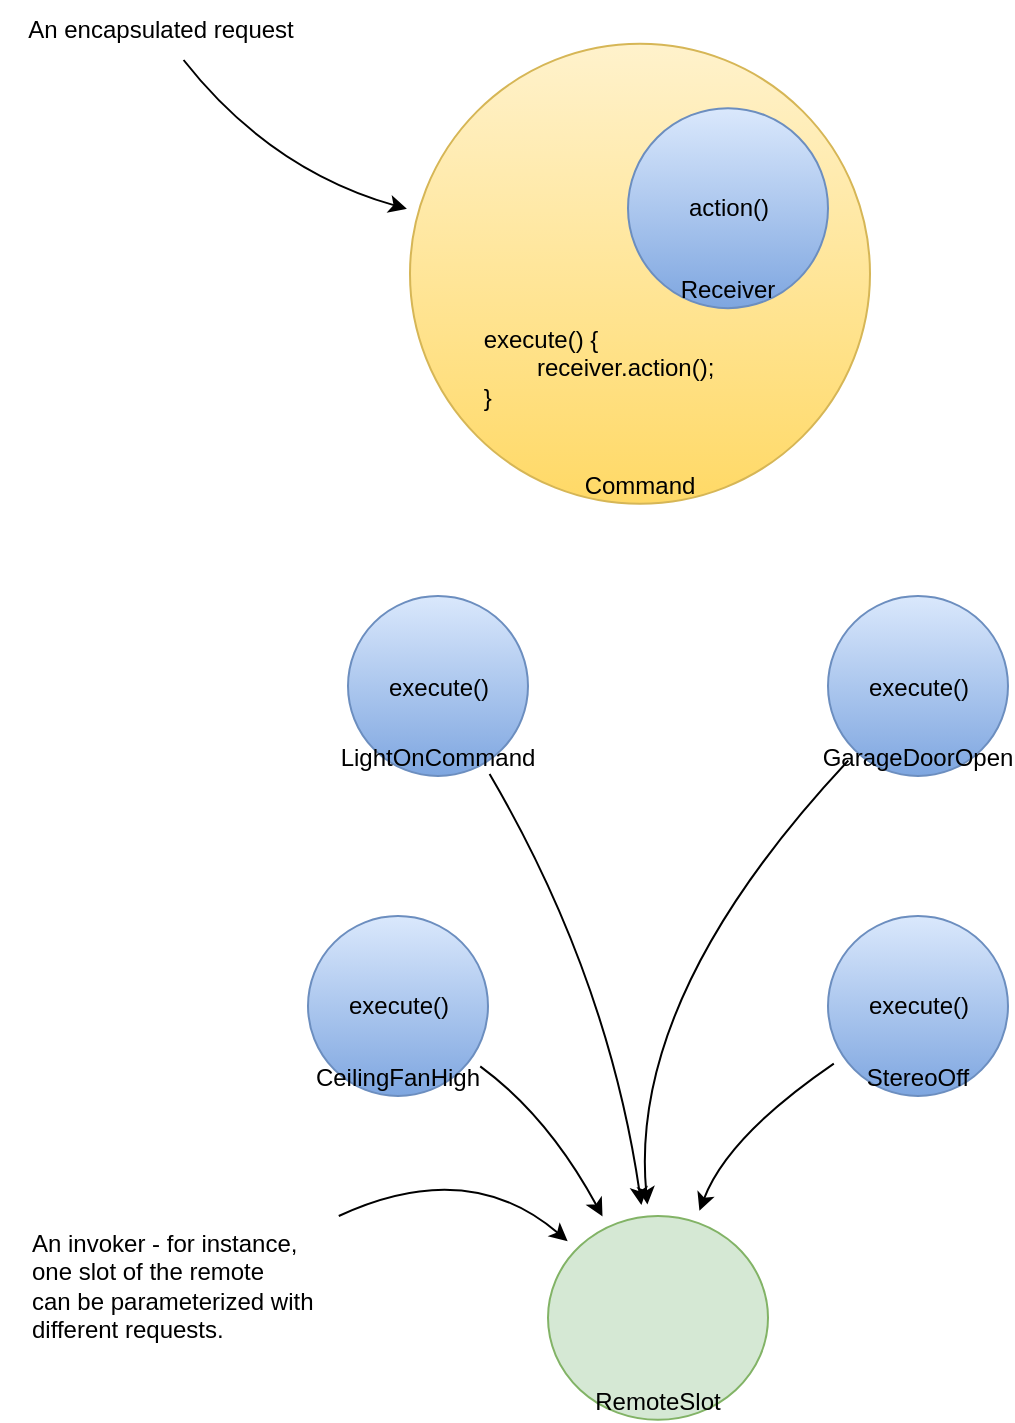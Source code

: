 <mxfile version="20.7.4" type="device"><diagram id="ahAyE9eUKxN_0jiChCt0" name="Sayfa -1"><mxGraphModel dx="1183" dy="711" grid="1" gridSize="10" guides="1" tooltips="1" connect="1" arrows="1" fold="1" page="1" pageScale="1" pageWidth="827" pageHeight="1169" math="0" shadow="0"><root><mxCell id="0"/><mxCell id="1" parent="0"/><mxCell id="oRd8bEWrd4tIhJ1eEdKT-1" value="Command" style="ellipse;whiteSpace=wrap;html=1;verticalAlign=bottom;fillColor=#fff2cc;gradientColor=#ffd966;strokeColor=#d6b656;" parent="1" vertex="1"><mxGeometry x="320" y="96.88" width="230" height="230" as="geometry"/></mxCell><mxCell id="oRd8bEWrd4tIhJ1eEdKT-2" value="Receiver" style="ellipse;whiteSpace=wrap;html=1;verticalAlign=bottom;fillColor=#dae8fc;gradientColor=#7ea6e0;strokeColor=#6c8ebf;" parent="1" vertex="1"><mxGeometry x="429" y="129.07" width="100" height="100" as="geometry"/></mxCell><mxCell id="oRd8bEWrd4tIhJ1eEdKT-4" value="&lt;div style=&quot;text-align: left;&quot;&gt;&lt;span style=&quot;background-color: initial;&quot;&gt;execute() {&lt;/span&gt;&lt;/div&gt;&lt;div style=&quot;text-align: left;&quot;&gt;&lt;span style=&quot;background-color: initial;&quot;&gt;&lt;span style=&quot;white-space: pre;&quot;&gt;&#9;&lt;/span&gt;receiver.action();&lt;/span&gt;&lt;/div&gt;&lt;div style=&quot;text-align: left;&quot;&gt;&lt;span style=&quot;background-color: initial;&quot;&gt;}&lt;/span&gt;&lt;/div&gt;" style="text;html=1;align=center;verticalAlign=middle;resizable=0;points=[];autosize=1;strokeColor=none;fillColor=none;" parent="1" vertex="1"><mxGeometry x="344" y="229.07" width="140" height="60" as="geometry"/></mxCell><mxCell id="oRd8bEWrd4tIhJ1eEdKT-5" value="action()" style="text;html=1;align=center;verticalAlign=middle;resizable=0;points=[];autosize=1;strokeColor=none;fillColor=none;" parent="1" vertex="1"><mxGeometry x="449" y="164.07" width="60" height="30" as="geometry"/></mxCell><mxCell id="NSfmXhffcaV8MrEGA59--1" value="An encapsulated request" style="text;html=1;align=center;verticalAlign=middle;resizable=0;points=[];autosize=1;strokeColor=none;fillColor=none;" parent="1" vertex="1"><mxGeometry x="115" y="75" width="160" height="30" as="geometry"/></mxCell><mxCell id="NSfmXhffcaV8MrEGA59--2" value="" style="endArrow=classic;html=1;curved=1;targetPerimeterSpacing=6;" parent="1" source="NSfmXhffcaV8MrEGA59--1" target="oRd8bEWrd4tIhJ1eEdKT-1" edge="1"><mxGeometry width="50" height="50" relative="1" as="geometry"><mxPoint x="200" y="180" as="sourcePoint"/><mxPoint x="280" y="170" as="targetPoint"/><Array as="points"><mxPoint x="250" y="160"/></Array></mxGeometry></mxCell><mxCell id="RgQJPSGExdlWD9fTmky7-1" value="LightOnCommand" style="ellipse;whiteSpace=wrap;html=1;verticalAlign=bottom;fillColor=#dae8fc;gradientColor=#7ea6e0;strokeColor=#6c8ebf;" vertex="1" parent="1"><mxGeometry x="289" y="373" width="90" height="90" as="geometry"/></mxCell><mxCell id="RgQJPSGExdlWD9fTmky7-2" value="execute()" style="text;html=1;align=center;verticalAlign=middle;resizable=0;points=[];autosize=1;strokeColor=none;fillColor=none;" vertex="1" parent="1"><mxGeometry x="299" y="403.94" width="70" height="30" as="geometry"/></mxCell><mxCell id="RgQJPSGExdlWD9fTmky7-8" value="GarageDoorOpen" style="ellipse;whiteSpace=wrap;html=1;verticalAlign=bottom;fillColor=#dae8fc;gradientColor=#7ea6e0;strokeColor=#6c8ebf;" vertex="1" parent="1"><mxGeometry x="529" y="373" width="90" height="90" as="geometry"/></mxCell><mxCell id="RgQJPSGExdlWD9fTmky7-9" value="execute()" style="text;html=1;align=center;verticalAlign=middle;resizable=0;points=[];autosize=1;strokeColor=none;fillColor=none;" vertex="1" parent="1"><mxGeometry x="539" y="403.94" width="70" height="30" as="geometry"/></mxCell><mxCell id="RgQJPSGExdlWD9fTmky7-10" value="CeilingFanHigh" style="ellipse;whiteSpace=wrap;html=1;verticalAlign=bottom;fillColor=#dae8fc;gradientColor=#7ea6e0;strokeColor=#6c8ebf;" vertex="1" parent="1"><mxGeometry x="269" y="533" width="90" height="90" as="geometry"/></mxCell><mxCell id="RgQJPSGExdlWD9fTmky7-11" value="execute()" style="text;html=1;align=center;verticalAlign=middle;resizable=0;points=[];autosize=1;strokeColor=none;fillColor=none;" vertex="1" parent="1"><mxGeometry x="279" y="563.0" width="70" height="30" as="geometry"/></mxCell><mxCell id="RgQJPSGExdlWD9fTmky7-12" value="StereoOff" style="ellipse;whiteSpace=wrap;html=1;verticalAlign=bottom;fillColor=#dae8fc;gradientColor=#7ea6e0;strokeColor=#6c8ebf;" vertex="1" parent="1"><mxGeometry x="529" y="533" width="90" height="90" as="geometry"/></mxCell><mxCell id="RgQJPSGExdlWD9fTmky7-13" value="execute()" style="text;html=1;align=center;verticalAlign=middle;resizable=0;points=[];autosize=1;strokeColor=none;fillColor=none;" vertex="1" parent="1"><mxGeometry x="539" y="563.0" width="70" height="30" as="geometry"/></mxCell><mxCell id="RgQJPSGExdlWD9fTmky7-14" value="RemoteSlot" style="ellipse;whiteSpace=wrap;html=1;verticalAlign=bottom;fillColor=#d5e8d4;strokeColor=#82b366;" vertex="1" parent="1"><mxGeometry x="389" y="683" width="110" height="101.87" as="geometry"/></mxCell><mxCell id="RgQJPSGExdlWD9fTmky7-16" value="" style="endArrow=classic;html=1;curved=1;targetPerimeterSpacing=6;sourcePerimeterSpacing=6;" edge="1" parent="1" source="RgQJPSGExdlWD9fTmky7-1" target="RgQJPSGExdlWD9fTmky7-14"><mxGeometry width="50" height="50" relative="1" as="geometry"><mxPoint x="209" y="723" as="sourcePoint"/><mxPoint x="259" y="673" as="targetPoint"/><Array as="points"><mxPoint x="419" y="563"/></Array></mxGeometry></mxCell><mxCell id="RgQJPSGExdlWD9fTmky7-17" value="" style="endArrow=classic;html=1;curved=1;targetPerimeterSpacing=6;sourcePerimeterSpacing=6;" edge="1" parent="1" source="RgQJPSGExdlWD9fTmky7-8" target="RgQJPSGExdlWD9fTmky7-14"><mxGeometry width="50" height="50" relative="1" as="geometry"><mxPoint x="365.075" y="472.929" as="sourcePoint"/><mxPoint x="445.778" y="687.52" as="targetPoint"/><Array as="points"><mxPoint x="429" y="573"/></Array></mxGeometry></mxCell><mxCell id="RgQJPSGExdlWD9fTmky7-18" value="" style="endArrow=classic;html=1;curved=1;targetPerimeterSpacing=6;sourcePerimeterSpacing=6;" edge="1" parent="1" source="RgQJPSGExdlWD9fTmky7-10" target="RgQJPSGExdlWD9fTmky7-14"><mxGeometry width="50" height="50" relative="1" as="geometry"><mxPoint x="375.075" y="482.929" as="sourcePoint"/><mxPoint x="455.778" y="697.52" as="targetPoint"/><Array as="points"><mxPoint x="389" y="633"/></Array></mxGeometry></mxCell><mxCell id="RgQJPSGExdlWD9fTmky7-19" value="" style="endArrow=classic;html=1;curved=1;targetPerimeterSpacing=6;sourcePerimeterSpacing=6;" edge="1" parent="1" source="RgQJPSGExdlWD9fTmky7-12" target="RgQJPSGExdlWD9fTmky7-14"><mxGeometry width="50" height="50" relative="1" as="geometry"><mxPoint x="365.88" y="623.882" as="sourcePoint"/><mxPoint x="426.501" y="693.114" as="targetPoint"/><Array as="points"><mxPoint x="479" y="643"/></Array></mxGeometry></mxCell><mxCell id="RgQJPSGExdlWD9fTmky7-20" value="An invoker - for instance,&lt;br&gt;one slot of the remote&lt;br&gt;can be parameterized with&lt;br&gt;different requests." style="text;html=1;align=left;verticalAlign=middle;resizable=0;points=[];autosize=1;strokeColor=none;fillColor=none;" vertex="1" parent="1"><mxGeometry x="129" y="683" width="160" height="70" as="geometry"/></mxCell><mxCell id="RgQJPSGExdlWD9fTmky7-21" value="" style="endArrow=classic;html=1;curved=1;targetPerimeterSpacing=6;sourcePerimeterSpacing=0;" edge="1" parent="1" source="RgQJPSGExdlWD9fTmky7-20" target="RgQJPSGExdlWD9fTmky7-14"><mxGeometry width="50" height="50" relative="1" as="geometry"><mxPoint x="366.094" y="623.557" as="sourcePoint"/><mxPoint x="426.325" y="693.197" as="targetPoint"/><Array as="points"><mxPoint x="349" y="653"/></Array></mxGeometry></mxCell></root></mxGraphModel></diagram></mxfile>